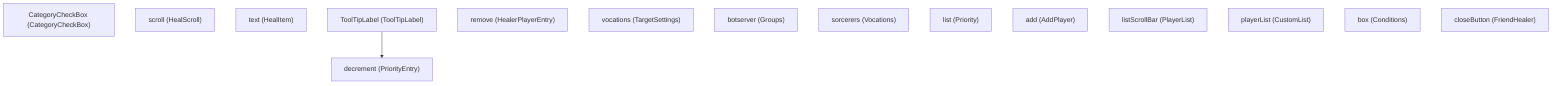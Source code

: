 graph TD
    W0["CategoryCheckBox (CategoryCheckBox)"]
    W1["scroll (HealScroll)"]
    W2["text (HealItem)"]
    W3["ToolTipLabel (ToolTipLabel)"]
    W4["remove (HealerPlayerEntry)"]
    W5["decrement (PriorityEntry)"]
    W3 --> W5
    W6["vocations (TargetSettings)"]
    W7["botserver (Groups)"]
    W8["sorcerers (Vocations)"]
    W9["list (Priority)"]
    W10["add (AddPlayer)"]
    W11["listScrollBar (PlayerList)"]
    W12["playerList (CustomList)"]
    W13["box (Conditions)"]
    W14["closeButton (FriendHealer)"]
